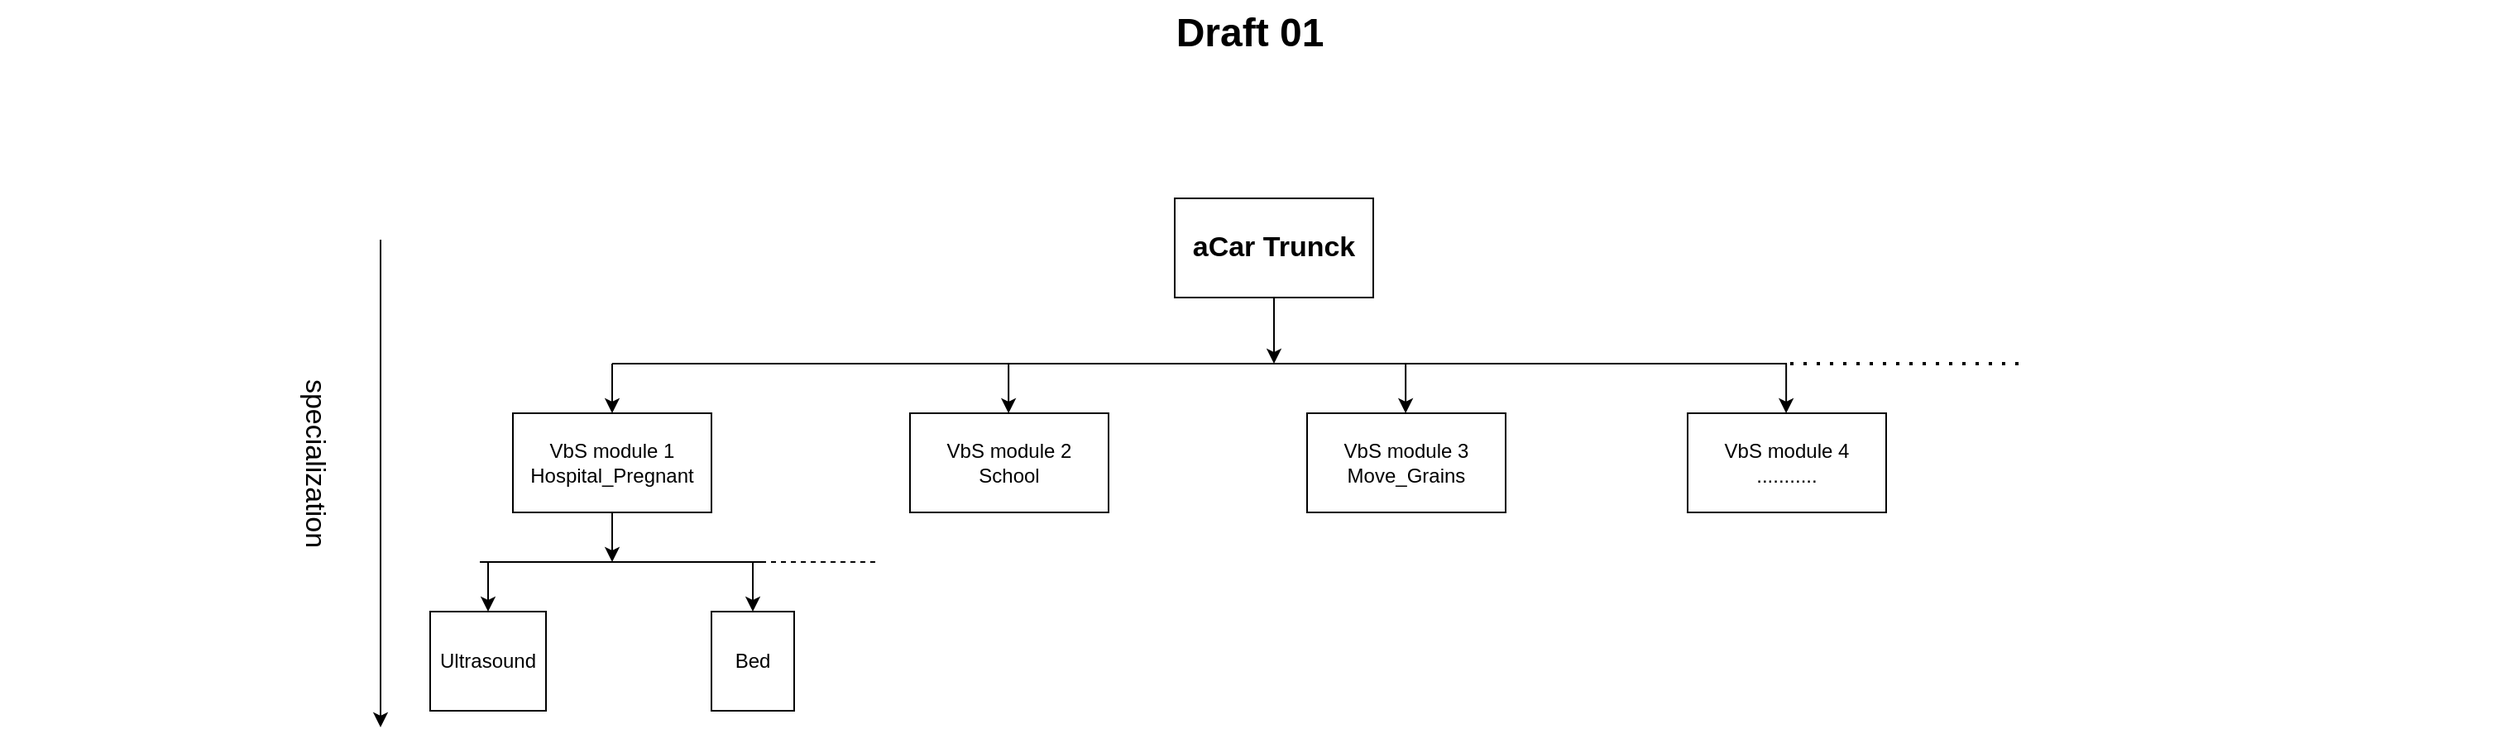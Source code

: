 <mxfile version="17.4.3" type="github" pages="3">
  <diagram name="General" id="929967ad-93f9-6ef4-fab6-5d389245f69c">
    <mxGraphModel dx="1038" dy="509" grid="1" gridSize="10" guides="1" tooltips="1" connect="1" arrows="1" fold="1" page="1" pageScale="1.5" pageWidth="1169" pageHeight="826" background="none" math="0" shadow="0">
      <root>
        <mxCell id="0" style=";html=1;" />
        <mxCell id="1" style=";html=1;" parent="0" />
        <mxCell id="1672d66443f91eb5-23" value="&lt;div&gt;Draft 01&lt;/div&gt;" style="text;strokeColor=none;fillColor=none;html=1;fontSize=24;fontStyle=1;verticalAlign=middle;align=center;" parent="1" vertex="1">
          <mxGeometry x="120" y="40" width="1510" height="40" as="geometry" />
        </mxCell>
        <mxCell id="fvpAQNT1NIFyqL6tFtzC-9" style="edgeStyle=orthogonalEdgeStyle;rounded=0;orthogonalLoop=1;jettySize=auto;html=1;fontSize=17;" parent="1" source="fvpAQNT1NIFyqL6tFtzC-3" edge="1">
          <mxGeometry relative="1" as="geometry">
            <mxPoint x="890" y="260" as="targetPoint" />
          </mxGeometry>
        </mxCell>
        <mxCell id="fvpAQNT1NIFyqL6tFtzC-3" value="&lt;b&gt;&lt;font style=&quot;font-size: 17px&quot;&gt;aCar&lt;/font&gt;&lt;font style=&quot;font-size: 17px&quot;&gt; Trunck&lt;/font&gt;&lt;/b&gt;" style="rounded=0;whiteSpace=wrap;html=1;" parent="1" vertex="1">
          <mxGeometry x="830" y="160" width="120" height="60" as="geometry" />
        </mxCell>
        <mxCell id="fvpAQNT1NIFyqL6tFtzC-10" style="edgeStyle=orthogonalEdgeStyle;rounded=0;orthogonalLoop=1;jettySize=auto;html=1;exitX=0.5;exitY=0;exitDx=0;exitDy=0;fontSize=17;strokeColor=none;" parent="1" source="fvpAQNT1NIFyqL6tFtzC-5" edge="1">
          <mxGeometry relative="1" as="geometry">
            <mxPoint x="489.609" y="260" as="targetPoint" />
          </mxGeometry>
        </mxCell>
        <mxCell id="fvpAQNT1NIFyqL6tFtzC-22" style="edgeStyle=orthogonalEdgeStyle;rounded=0;orthogonalLoop=1;jettySize=auto;html=1;exitX=0.5;exitY=1;exitDx=0;exitDy=0;fontSize=17;strokeColor=default;" parent="1" source="fvpAQNT1NIFyqL6tFtzC-5" edge="1">
          <mxGeometry relative="1" as="geometry">
            <mxPoint x="490" y="380" as="targetPoint" />
          </mxGeometry>
        </mxCell>
        <mxCell id="fvpAQNT1NIFyqL6tFtzC-5" value="&lt;div&gt;VbS module 1&lt;/div&gt;&lt;div&gt;Hospital_Pregnant&lt;br&gt;&lt;/div&gt;" style="rounded=0;whiteSpace=wrap;html=1;" parent="1" vertex="1">
          <mxGeometry x="430" y="290" width="120" height="60" as="geometry" />
        </mxCell>
        <mxCell id="fvpAQNT1NIFyqL6tFtzC-6" value="&lt;div&gt;VbS module 2&lt;br&gt;&lt;/div&gt;School" style="rounded=0;whiteSpace=wrap;html=1;" parent="1" vertex="1">
          <mxGeometry x="670" y="290" width="120" height="60" as="geometry" />
        </mxCell>
        <mxCell id="fvpAQNT1NIFyqL6tFtzC-7" value="&lt;div&gt;VbS module 3&lt;br&gt;&lt;/div&gt;Move_Grains" style="rounded=0;whiteSpace=wrap;html=1;" parent="1" vertex="1">
          <mxGeometry x="910" y="290" width="120" height="60" as="geometry" />
        </mxCell>
        <mxCell id="fvpAQNT1NIFyqL6tFtzC-12" value="" style="endArrow=none;html=1;rounded=0;fontSize=17;strokeColor=default;" parent="1" edge="1">
          <mxGeometry width="50" height="50" relative="1" as="geometry">
            <mxPoint x="490" y="260" as="sourcePoint" />
            <mxPoint x="1200" y="260" as="targetPoint" />
            <Array as="points">
              <mxPoint x="730" y="260" />
            </Array>
          </mxGeometry>
        </mxCell>
        <mxCell id="fvpAQNT1NIFyqL6tFtzC-14" value="" style="endArrow=classic;html=1;rounded=0;fontSize=17;strokeColor=default;entryX=0.5;entryY=0;entryDx=0;entryDy=0;" parent="1" target="fvpAQNT1NIFyqL6tFtzC-5" edge="1">
          <mxGeometry width="50" height="50" relative="1" as="geometry">
            <mxPoint x="490" y="260" as="sourcePoint" />
            <mxPoint x="810" y="280" as="targetPoint" />
          </mxGeometry>
        </mxCell>
        <mxCell id="fvpAQNT1NIFyqL6tFtzC-15" value="" style="endArrow=classic;html=1;rounded=0;fontSize=17;strokeColor=default;entryX=0.5;entryY=0;entryDx=0;entryDy=0;" parent="1" edge="1">
          <mxGeometry width="50" height="50" relative="1" as="geometry">
            <mxPoint x="729.57" y="260" as="sourcePoint" />
            <mxPoint x="729.57" y="290" as="targetPoint" />
          </mxGeometry>
        </mxCell>
        <mxCell id="fvpAQNT1NIFyqL6tFtzC-16" value="" style="endArrow=classic;html=1;rounded=0;fontSize=17;strokeColor=default;entryX=0.5;entryY=0;entryDx=0;entryDy=0;" parent="1" edge="1">
          <mxGeometry width="50" height="50" relative="1" as="geometry">
            <mxPoint x="969.57" y="260" as="sourcePoint" />
            <mxPoint x="969.57" y="290" as="targetPoint" />
          </mxGeometry>
        </mxCell>
        <mxCell id="fvpAQNT1NIFyqL6tFtzC-17" value="&lt;div&gt;VbS module 4&lt;br&gt;&lt;/div&gt;..........." style="rounded=0;whiteSpace=wrap;html=1;" parent="1" vertex="1">
          <mxGeometry x="1140" y="290" width="120" height="60" as="geometry" />
        </mxCell>
        <mxCell id="fvpAQNT1NIFyqL6tFtzC-18" value="" style="endArrow=classic;html=1;rounded=0;fontSize=17;strokeColor=default;entryX=0.5;entryY=0;entryDx=0;entryDy=0;" parent="1" edge="1">
          <mxGeometry width="50" height="50" relative="1" as="geometry">
            <mxPoint x="1199.57" y="260" as="sourcePoint" />
            <mxPoint x="1199.57" y="290" as="targetPoint" />
          </mxGeometry>
        </mxCell>
        <mxCell id="fvpAQNT1NIFyqL6tFtzC-19" value="" style="endArrow=none;dashed=1;html=1;dashPattern=1 3;strokeWidth=2;rounded=0;fontSize=17;" parent="1" edge="1">
          <mxGeometry width="50" height="50" relative="1" as="geometry">
            <mxPoint x="1340" y="260" as="sourcePoint" />
            <mxPoint x="1200" y="260" as="targetPoint" />
          </mxGeometry>
        </mxCell>
        <mxCell id="fvpAQNT1NIFyqL6tFtzC-20" value="" style="endArrow=classic;html=1;rounded=0;fontSize=17;strokeColor=default;" parent="1" edge="1">
          <mxGeometry width="50" height="50" relative="1" as="geometry">
            <mxPoint x="350" y="185" as="sourcePoint" />
            <mxPoint x="350" y="480" as="targetPoint" />
          </mxGeometry>
        </mxCell>
        <mxCell id="fvpAQNT1NIFyqL6tFtzC-21" value="specialization" style="text;html=1;align=center;verticalAlign=middle;resizable=0;points=[];autosize=1;strokeColor=none;fillColor=none;fontSize=17;rotation=90;" parent="1" vertex="1">
          <mxGeometry x="260" y="305" width="100" height="30" as="geometry" />
        </mxCell>
        <mxCell id="fvpAQNT1NIFyqL6tFtzC-23" value="Ultrasound" style="rounded=0;whiteSpace=wrap;html=1;" parent="1" vertex="1">
          <mxGeometry x="380" y="410" width="70" height="60" as="geometry" />
        </mxCell>
        <mxCell id="fvpAQNT1NIFyqL6tFtzC-24" value="&lt;div&gt;Bed&lt;/div&gt;" style="rounded=0;whiteSpace=wrap;html=1;" parent="1" vertex="1">
          <mxGeometry x="550" y="410" width="50" height="60" as="geometry" />
        </mxCell>
        <mxCell id="fvpAQNT1NIFyqL6tFtzC-25" value="" style="endArrow=none;html=1;rounded=0;fontSize=17;strokeColor=default;" parent="1" edge="1">
          <mxGeometry width="50" height="50" relative="1" as="geometry">
            <mxPoint x="410" y="380" as="sourcePoint" />
            <mxPoint x="580" y="380" as="targetPoint" />
          </mxGeometry>
        </mxCell>
        <mxCell id="fvpAQNT1NIFyqL6tFtzC-26" value="" style="endArrow=classic;html=1;rounded=0;fontSize=17;strokeColor=default;entryX=0.5;entryY=0;entryDx=0;entryDy=0;" parent="1" target="fvpAQNT1NIFyqL6tFtzC-24" edge="1">
          <mxGeometry width="50" height="50" relative="1" as="geometry">
            <mxPoint x="575" y="380" as="sourcePoint" />
            <mxPoint x="630" y="370" as="targetPoint" />
          </mxGeometry>
        </mxCell>
        <mxCell id="fvpAQNT1NIFyqL6tFtzC-27" value="" style="endArrow=none;dashed=1;html=1;rounded=0;fontSize=17;strokeColor=default;" parent="1" edge="1">
          <mxGeometry width="50" height="50" relative="1" as="geometry">
            <mxPoint x="580" y="380" as="sourcePoint" />
            <mxPoint x="650" y="380" as="targetPoint" />
          </mxGeometry>
        </mxCell>
        <mxCell id="fvpAQNT1NIFyqL6tFtzC-28" value="" style="endArrow=classic;html=1;rounded=0;fontSize=17;strokeColor=default;entryX=0.5;entryY=0;entryDx=0;entryDy=0;" parent="1" target="fvpAQNT1NIFyqL6tFtzC-23" edge="1">
          <mxGeometry width="50" height="50" relative="1" as="geometry">
            <mxPoint x="415" y="380" as="sourcePoint" />
            <mxPoint x="414.66" y="390" as="targetPoint" />
          </mxGeometry>
        </mxCell>
      </root>
    </mxGraphModel>
  </diagram>
  <diagram id="tjdyI6w0hLFioTKMTBFz" name="UML">
    <mxGraphModel dx="830" dy="407" grid="1" gridSize="10" guides="1" tooltips="1" connect="1" arrows="1" fold="1" page="1" pageScale="1" pageWidth="2339" pageHeight="3300" math="0" shadow="0">
      <root>
        <mxCell id="0" />
        <mxCell id="1" parent="0" />
        <mxCell id="ymkZttFPiQcAVLi8c05M-2" style="edgeStyle=orthogonalEdgeStyle;rounded=0;orthogonalLoop=1;jettySize=auto;html=1;fontSize=17;" parent="1" source="ymkZttFPiQcAVLi8c05M-1" edge="1">
          <mxGeometry relative="1" as="geometry">
            <mxPoint x="630" y="150" as="targetPoint" />
          </mxGeometry>
        </mxCell>
        <mxCell id="ymkZttFPiQcAVLi8c05M-1" value="&lt;b&gt;&lt;font style=&quot;font-size: 17px&quot;&gt;Start&lt;/font&gt;&lt;/b&gt;" style="ellipse;whiteSpace=wrap;html=1;" parent="1" vertex="1">
          <mxGeometry x="580" y="30" width="100" height="80" as="geometry" />
        </mxCell>
        <mxCell id="BLPmgUg1dD0FdtuLCdOj-2" style="edgeStyle=orthogonalEdgeStyle;rounded=0;orthogonalLoop=1;jettySize=auto;html=1;fontSize=17;" parent="1" source="BLPmgUg1dD0FdtuLCdOj-1" edge="1">
          <mxGeometry relative="1" as="geometry">
            <mxPoint x="630" y="260" as="targetPoint" />
          </mxGeometry>
        </mxCell>
        <mxCell id="BLPmgUg1dD0FdtuLCdOj-1" value="&lt;div&gt;Check Vehicle Model&lt;/div&gt;" style="shape=parallelogram;perimeter=parallelogramPerimeter;whiteSpace=wrap;html=1;fixedSize=1;fontSize=17;" parent="1" vertex="1">
          <mxGeometry x="500" y="150" width="260" height="60" as="geometry" />
        </mxCell>
        <mxCell id="BLPmgUg1dD0FdtuLCdOj-4" style="edgeStyle=orthogonalEdgeStyle;rounded=0;orthogonalLoop=1;jettySize=auto;html=1;fontSize=17;" parent="1" source="BLPmgUg1dD0FdtuLCdOj-3" edge="1">
          <mxGeometry relative="1" as="geometry">
            <mxPoint x="630" y="470" as="targetPoint" />
          </mxGeometry>
        </mxCell>
        <mxCell id="BLPmgUg1dD0FdtuLCdOj-3" value="&lt;div&gt;Generate specs&lt;/div&gt;&lt;div&gt;&lt;br&gt;&lt;/div&gt;&lt;div&gt;e.g. Maximum height can be handled&lt;/div&gt;&lt;div&gt;&lt;div&gt;Dim. of the Trunk&lt;/div&gt;&lt;/div&gt;&lt;div&gt;Car weight&lt;/div&gt;&lt;div&gt;Battery performance curve (RPM / Torque)&lt;/div&gt;" style="rounded=0;whiteSpace=wrap;html=1;fontSize=17;" parent="1" vertex="1">
          <mxGeometry x="505" y="260" width="250" height="160" as="geometry" />
        </mxCell>
        <mxCell id="BLPmgUg1dD0FdtuLCdOj-7" style="edgeStyle=orthogonalEdgeStyle;rounded=0;orthogonalLoop=1;jettySize=auto;html=1;fontSize=17;" parent="1" source="BLPmgUg1dD0FdtuLCdOj-6" edge="1">
          <mxGeometry relative="1" as="geometry">
            <mxPoint x="630" y="580" as="targetPoint" />
          </mxGeometry>
        </mxCell>
        <mxCell id="BLPmgUg1dD0FdtuLCdOj-6" value="Select from VbS modules Database" style="shape=parallelogram;perimeter=parallelogramPerimeter;whiteSpace=wrap;html=1;fixedSize=1;fontSize=17;" parent="1" vertex="1">
          <mxGeometry x="523.75" y="470" width="212.5" height="60" as="geometry" />
        </mxCell>
        <mxCell id="FvmzdZviCj6tdNA3zdi5-5" style="edgeStyle=orthogonalEdgeStyle;rounded=0;orthogonalLoop=1;jettySize=auto;html=1;exitX=0.5;exitY=1;exitDx=0;exitDy=0;" edge="1" parent="1" source="BLPmgUg1dD0FdtuLCdOj-8">
          <mxGeometry relative="1" as="geometry">
            <mxPoint x="630" y="680" as="targetPoint" />
          </mxGeometry>
        </mxCell>
        <mxCell id="BLPmgUg1dD0FdtuLCdOj-8" value="&lt;div&gt;&lt;font color=&quot;#FF3333&quot;&gt;Calculate the total weight (compare to battery performance)&lt;br&gt;&lt;/font&gt;&lt;/div&gt;&lt;div&gt;&lt;font color=&quot;#FF3333&quot;&gt;&amp;amp; Largest dim. ?&lt;br&gt;&lt;/font&gt;&lt;/div&gt;" style="rounded=0;whiteSpace=wrap;html=1;fontSize=17;" parent="1" vertex="1">
          <mxGeometry x="495" y="580" width="270" height="60" as="geometry" />
        </mxCell>
        <mxCell id="FvmzdZviCj6tdNA3zdi5-1" value="" style="endArrow=none;dashed=1;html=1;rounded=0;" edge="1" parent="1">
          <mxGeometry width="50" height="50" relative="1" as="geometry">
            <mxPoint x="200" y="840" as="sourcePoint" />
            <mxPoint x="1080" y="840" as="targetPoint" />
          </mxGeometry>
        </mxCell>
        <mxCell id="FvmzdZviCj6tdNA3zdi5-2" value="" style="endArrow=none;dashed=1;html=1;rounded=0;" edge="1" parent="1">
          <mxGeometry width="50" height="50" relative="1" as="geometry">
            <mxPoint x="1080" y="1830" as="sourcePoint" />
            <mxPoint x="1080" y="840" as="targetPoint" />
          </mxGeometry>
        </mxCell>
        <mxCell id="FvmzdZviCj6tdNA3zdi5-3" value="" style="endArrow=none;dashed=1;html=1;rounded=0;" edge="1" parent="1">
          <mxGeometry width="50" height="50" relative="1" as="geometry">
            <mxPoint x="198" y="1820" as="sourcePoint" />
            <mxPoint x="1078" y="1820" as="targetPoint" />
          </mxGeometry>
        </mxCell>
        <mxCell id="FvmzdZviCj6tdNA3zdi5-4" value="" style="endArrow=none;dashed=1;html=1;rounded=0;" edge="1" parent="1">
          <mxGeometry width="50" height="50" relative="1" as="geometry">
            <mxPoint x="200" y="1820" as="sourcePoint" />
            <mxPoint x="200" y="840" as="targetPoint" />
          </mxGeometry>
        </mxCell>
        <mxCell id="5P1F-jVKBJmz6E3As6xX-11" style="edgeStyle=orthogonalEdgeStyle;rounded=0;orthogonalLoop=1;jettySize=auto;html=1;fontSize=15;fontColor=#FF3333;" edge="1" parent="1" source="GwWraAQLC3I3wMDbU-9T-2">
          <mxGeometry relative="1" as="geometry">
            <mxPoint x="630" y="1000" as="targetPoint" />
          </mxGeometry>
        </mxCell>
        <mxCell id="GwWraAQLC3I3wMDbU-9T-2" value="Find the common components among all modules (if possible)" style="rounded=0;whiteSpace=wrap;html=1;fontSize=17;" vertex="1" parent="1">
          <mxGeometry x="495" y="870" width="270" height="60" as="geometry" />
        </mxCell>
        <mxCell id="5P1F-jVKBJmz6E3As6xX-2" style="edgeStyle=orthogonalEdgeStyle;rounded=0;orthogonalLoop=1;jettySize=auto;html=1;fontSize=15;fontColor=#FF3333;" edge="1" parent="1" source="5P1F-jVKBJmz6E3As6xX-1" target="GwWraAQLC3I3wMDbU-9T-2">
          <mxGeometry relative="1" as="geometry" />
        </mxCell>
        <mxCell id="5P1F-jVKBJmz6E3As6xX-6" style="edgeStyle=orthogonalEdgeStyle;rounded=0;orthogonalLoop=1;jettySize=auto;html=1;fontSize=15;fontColor=#FF3333;" edge="1" parent="1" source="5P1F-jVKBJmz6E3As6xX-1" target="BLPmgUg1dD0FdtuLCdOj-6">
          <mxGeometry relative="1" as="geometry">
            <mxPoint x="870" y="520" as="targetPoint" />
            <Array as="points">
              <mxPoint x="850" y="750" />
              <mxPoint x="850" y="500" />
            </Array>
          </mxGeometry>
        </mxCell>
        <mxCell id="5P1F-jVKBJmz6E3As6xX-1" value="&lt;font style=&quot;font-size: 15px&quot;&gt;Within design limit?&lt;/font&gt;" style="rhombus;whiteSpace=wrap;html=1;fontColor=#FF3333;" vertex="1" parent="1">
          <mxGeometry x="550" y="680" width="160" height="140" as="geometry" />
        </mxCell>
        <mxCell id="5P1F-jVKBJmz6E3As6xX-7" value="No" style="text;html=1;align=center;verticalAlign=middle;resizable=0;points=[];autosize=1;strokeColor=none;fillColor=none;fontSize=15;fontColor=#FF3333;" vertex="1" parent="1">
          <mxGeometry x="710" y="730" width="30" height="20" as="geometry" />
        </mxCell>
        <mxCell id="5P1F-jVKBJmz6E3As6xX-8" value="Reselect" style="text;html=1;align=center;verticalAlign=middle;resizable=0;points=[];autosize=1;strokeColor=none;fillColor=none;fontSize=15;fontColor=#FF3333;" vertex="1" parent="1">
          <mxGeometry x="785" y="480" width="60" height="20" as="geometry" />
        </mxCell>
        <mxCell id="5P1F-jVKBJmz6E3As6xX-9" value="Yes" style="text;html=1;align=center;verticalAlign=middle;resizable=0;points=[];autosize=1;strokeColor=none;fillColor=none;fontSize=15;fontColor=#FF3333;" vertex="1" parent="1">
          <mxGeometry x="640" y="820" width="40" height="20" as="geometry" />
        </mxCell>
        <mxCell id="5P1F-jVKBJmz6E3As6xX-12" value="" style="rounded=0;whiteSpace=wrap;html=1;fontSize=15;fontColor=#FF3333;" vertex="1" parent="1">
          <mxGeometry x="495" y="1000" width="270" height="60" as="geometry" />
        </mxCell>
      </root>
    </mxGraphModel>
  </diagram>
  <diagram id="rjClvxTZDQUNRr1vejGJ" name="Optimization Algorithm">
    <mxGraphModel dx="1038" dy="509" grid="1" gridSize="10" guides="1" tooltips="1" connect="1" arrows="1" fold="1" page="1" pageScale="1" pageWidth="1654" pageHeight="1169" math="0" shadow="0">
      <root>
        <mxCell id="0" />
        <mxCell id="1" parent="0" />
        <mxCell id="S8AWVA7TtjHDBbPfj8Qo-3" value="Individual" style="swimlane;fontStyle=1;align=center;verticalAlign=top;childLayout=stackLayout;horizontal=1;startSize=26;horizontalStack=0;resizeParent=1;resizeParentMax=0;resizeLast=0;collapsible=1;marginBottom=0;fontSize=17;" parent="1" vertex="1">
          <mxGeometry x="200" y="90" width="170" height="192" as="geometry" />
        </mxCell>
        <mxCell id="S8AWVA7TtjHDBbPfj8Qo-4" value="." style="text;strokeColor=none;fillColor=none;align=left;verticalAlign=top;spacingLeft=4;spacingRight=4;overflow=hidden;rotatable=0;points=[[0,0.5],[1,0.5]];portConstraint=eastwest;fontSize=17;" parent="S8AWVA7TtjHDBbPfj8Qo-3" vertex="1">
          <mxGeometry y="26" width="170" height="24" as="geometry" />
        </mxCell>
        <mxCell id="S8AWVA7TtjHDBbPfj8Qo-5" value="" style="line;strokeWidth=1;fillColor=none;align=left;verticalAlign=middle;spacingTop=-1;spacingLeft=3;spacingRight=3;rotatable=0;labelPosition=right;points=[];portConstraint=eastwest;fontSize=17;" parent="S8AWVA7TtjHDBbPfj8Qo-3" vertex="1">
          <mxGeometry y="50" width="170" height="8" as="geometry" />
        </mxCell>
        <mxCell id="S8AWVA7TtjHDBbPfj8Qo-6" value="Individual()&#xa;getFitness() : double&#xa;evaluate() : double&#xa;isIdeal(): boolean&#xa;compareTo() : int&#xa;clone() L Individual&#xa; " style="text;strokeColor=none;fillColor=none;align=left;verticalAlign=top;spacingLeft=4;spacingRight=4;overflow=hidden;rotatable=0;points=[[0,0.5],[1,0.5]];portConstraint=eastwest;fontSize=17;" parent="S8AWVA7TtjHDBbPfj8Qo-3" vertex="1">
          <mxGeometry y="58" width="170" height="134" as="geometry" />
        </mxCell>
        <mxCell id="S8AWVA7TtjHDBbPfj8Qo-15" style="edgeStyle=orthogonalEdgeStyle;rounded=0;orthogonalLoop=1;jettySize=auto;html=1;entryX=0.5;entryY=1;entryDx=0;entryDy=0;entryPerimeter=0;fontSize=17;" parent="1" source="S8AWVA7TtjHDBbPfj8Qo-11" target="S8AWVA7TtjHDBbPfj8Qo-6" edge="1">
          <mxGeometry relative="1" as="geometry" />
        </mxCell>
        <mxCell id="S8AWVA7TtjHDBbPfj8Qo-11" value="SubsetSumIndividual" style="swimlane;fontStyle=1;align=center;verticalAlign=top;childLayout=stackLayout;horizontal=1;startSize=26;horizontalStack=0;resizeParent=1;resizeParentMax=0;resizeLast=0;collapsible=1;marginBottom=0;fontSize=17;" parent="1" vertex="1">
          <mxGeometry x="125" y="340" width="320" height="192" as="geometry" />
        </mxCell>
        <mxCell id="S8AWVA7TtjHDBbPfj8Qo-12" value="." style="text;strokeColor=none;fillColor=none;align=left;verticalAlign=top;spacingLeft=4;spacingRight=4;overflow=hidden;rotatable=0;points=[[0,0.5],[1,0.5]];portConstraint=eastwest;fontSize=17;" parent="S8AWVA7TtjHDBbPfj8Qo-11" vertex="1">
          <mxGeometry y="26" width="320" height="24" as="geometry" />
        </mxCell>
        <mxCell id="S8AWVA7TtjHDBbPfj8Qo-13" value="" style="line;strokeWidth=1;fillColor=none;align=left;verticalAlign=middle;spacingTop=-1;spacingLeft=3;spacingRight=3;rotatable=0;labelPosition=right;points=[];portConstraint=eastwest;fontSize=17;" parent="S8AWVA7TtjHDBbPfj8Qo-11" vertex="1">
          <mxGeometry y="50" width="320" height="8" as="geometry" />
        </mxCell>
        <mxCell id="S8AWVA7TtjHDBbPfj8Qo-14" value="SubsetSumIndividual(values : int[],sum : int)&#xa;&#xa;clone() : SubsetSumIndividualevaluate() : double&#xa;mutate() : Individual&#xa;crossover(other : Individual) : Individual&#xa;toString() : toString&#xa;" style="text;strokeColor=none;fillColor=none;align=left;verticalAlign=top;spacingLeft=4;spacingRight=4;overflow=hidden;rotatable=0;points=[[0,0.5],[1,0.5]];portConstraint=eastwest;fontSize=17;" parent="S8AWVA7TtjHDBbPfj8Qo-11" vertex="1">
          <mxGeometry y="58" width="320" height="134" as="geometry" />
        </mxCell>
        <mxCell id="4BdKqrBw1-vRmD4gOcu4-1" value="Evolution" style="swimlane;fontStyle=1;align=center;verticalAlign=top;childLayout=stackLayout;horizontal=1;startSize=26;horizontalStack=0;resizeParent=1;resizeParentMax=0;resizeLast=0;collapsible=1;marginBottom=0;fontSize=17;" parent="1" vertex="1">
          <mxGeometry x="95" y="700" width="380" height="130" as="geometry" />
        </mxCell>
        <mxCell id="4BdKqrBw1-vRmD4gOcu4-2" value="." style="text;strokeColor=none;fillColor=none;align=left;verticalAlign=top;spacingLeft=4;spacingRight=4;overflow=hidden;rotatable=0;points=[[0,0.5],[1,0.5]];portConstraint=eastwest;fontSize=17;" parent="4BdKqrBw1-vRmD4gOcu4-1" vertex="1">
          <mxGeometry y="26" width="380" height="24" as="geometry" />
        </mxCell>
        <mxCell id="4BdKqrBw1-vRmD4gOcu4-3" value="" style="line;strokeWidth=1;fillColor=none;align=left;verticalAlign=middle;spacingTop=-1;spacingLeft=3;spacingRight=3;rotatable=0;labelPosition=right;points=[];portConstraint=eastwest;fontSize=17;" parent="4BdKqrBw1-vRmD4gOcu4-1" vertex="1">
          <mxGeometry y="50" width="380" height="8" as="geometry" />
        </mxCell>
        <mxCell id="4BdKqrBw1-vRmD4gOcu4-4" value="Evolution(Population : Population,maxGeneration : int)&#xa;getBest() : Individual&#xa;evolve() : void" style="text;strokeColor=none;fillColor=none;align=left;verticalAlign=top;spacingLeft=4;spacingRight=4;overflow=hidden;rotatable=0;points=[[0,0.5],[1,0.5]];portConstraint=eastwest;fontSize=17;" parent="4BdKqrBw1-vRmD4gOcu4-1" vertex="1">
          <mxGeometry y="58" width="380" height="72" as="geometry" />
        </mxCell>
        <mxCell id="B-E20jQY4DjkDkfLkcDR-5" style="edgeStyle=orthogonalEdgeStyle;rounded=0;orthogonalLoop=1;jettySize=auto;html=1;entryX=0.5;entryY=1;entryDx=0;entryDy=0;" edge="1" parent="1" source="4BdKqrBw1-vRmD4gOcu4-5" target="4BdKqrBw1-vRmD4gOcu4-1">
          <mxGeometry relative="1" as="geometry" />
        </mxCell>
        <mxCell id="4BdKqrBw1-vRmD4gOcu4-5" value="SubsetSumEvolution" style="swimlane;fontStyle=1;align=center;verticalAlign=top;childLayout=stackLayout;horizontal=1;startSize=26;horizontalStack=0;resizeParent=1;resizeParentMax=0;resizeLast=0;collapsible=1;marginBottom=0;fontSize=17;" parent="1" vertex="1">
          <mxGeometry x="95" y="880" width="380" height="130" as="geometry" />
        </mxCell>
        <mxCell id="4BdKqrBw1-vRmD4gOcu4-6" value="." style="text;strokeColor=none;fillColor=none;align=left;verticalAlign=top;spacingLeft=4;spacingRight=4;overflow=hidden;rotatable=0;points=[[0,0.5],[1,0.5]];portConstraint=eastwest;fontSize=17;" parent="4BdKqrBw1-vRmD4gOcu4-5" vertex="1">
          <mxGeometry y="26" width="380" height="24" as="geometry" />
        </mxCell>
        <mxCell id="4BdKqrBw1-vRmD4gOcu4-7" value="" style="line;strokeWidth=1;fillColor=none;align=left;verticalAlign=middle;spacingTop=-1;spacingLeft=3;spacingRight=3;rotatable=0;labelPosition=right;points=[];portConstraint=eastwest;fontSize=17;" parent="4BdKqrBw1-vRmD4gOcu4-5" vertex="1">
          <mxGeometry y="50" width="380" height="8" as="geometry" />
        </mxCell>
        <mxCell id="4BdKqrBw1-vRmD4gOcu4-8" value="SubsetSumEvolution" style="text;strokeColor=none;fillColor=none;align=left;verticalAlign=top;spacingLeft=4;spacingRight=4;overflow=hidden;rotatable=0;points=[[0,0.5],[1,0.5]];portConstraint=eastwest;fontSize=17;" parent="4BdKqrBw1-vRmD4gOcu4-5" vertex="1">
          <mxGeometry y="58" width="380" height="72" as="geometry" />
        </mxCell>
        <mxCell id="B-E20jQY4DjkDkfLkcDR-1" value="Population" style="swimlane;fontStyle=1;align=center;verticalAlign=top;childLayout=stackLayout;horizontal=1;startSize=26;horizontalStack=0;resizeParent=1;resizeParentMax=0;resizeLast=0;collapsible=1;marginBottom=0;fontSize=17;" vertex="1" parent="1">
          <mxGeometry x="95" y="550" width="380" height="130" as="geometry" />
        </mxCell>
        <mxCell id="B-E20jQY4DjkDkfLkcDR-2" value="." style="text;strokeColor=none;fillColor=none;align=left;verticalAlign=top;spacingLeft=4;spacingRight=4;overflow=hidden;rotatable=0;points=[[0,0.5],[1,0.5]];portConstraint=eastwest;fontSize=17;" vertex="1" parent="B-E20jQY4DjkDkfLkcDR-1">
          <mxGeometry y="26" width="380" height="24" as="geometry" />
        </mxCell>
        <mxCell id="B-E20jQY4DjkDkfLkcDR-3" value="" style="line;strokeWidth=1;fillColor=none;align=left;verticalAlign=middle;spacingTop=-1;spacingLeft=3;spacingRight=3;rotatable=0;labelPosition=right;points=[];portConstraint=eastwest;fontSize=17;" vertex="1" parent="B-E20jQY4DjkDkfLkcDR-1">
          <mxGeometry y="50" width="380" height="8" as="geometry" />
        </mxCell>
        <mxCell id="B-E20jQY4DjkDkfLkcDR-4" value="Population(size : int,          selection : Selection)&#xa;getBest() : Individual&#xa;nextGeneration() : void&#xa;" style="text;strokeColor=none;fillColor=none;align=left;verticalAlign=top;spacingLeft=4;spacingRight=4;overflow=hidden;rotatable=0;points=[[0,0.5],[1,0.5]];portConstraint=eastwest;fontSize=17;" vertex="1" parent="B-E20jQY4DjkDkfLkcDR-1">
          <mxGeometry y="58" width="380" height="72" as="geometry" />
        </mxCell>
        <mxCell id="B-E20jQY4DjkDkfLkcDR-6" value="VbS modules" style="swimlane;fontStyle=1;align=center;verticalAlign=top;childLayout=stackLayout;horizontal=1;startSize=26;horizontalStack=0;resizeParent=1;resizeParentMax=0;resizeLast=0;collapsible=1;marginBottom=0;fontSize=17;" vertex="1" parent="1">
          <mxGeometry x="750" y="550" width="260" height="110" as="geometry" />
        </mxCell>
        <mxCell id="B-E20jQY4DjkDkfLkcDR-7" value="." style="text;strokeColor=none;fillColor=none;align=left;verticalAlign=top;spacingLeft=4;spacingRight=4;overflow=hidden;rotatable=0;points=[[0,0.5],[1,0.5]];portConstraint=eastwest;fontSize=17;" vertex="1" parent="B-E20jQY4DjkDkfLkcDR-6">
          <mxGeometry y="26" width="260" height="24" as="geometry" />
        </mxCell>
        <mxCell id="B-E20jQY4DjkDkfLkcDR-8" value="" style="line;strokeWidth=1;fillColor=none;align=left;verticalAlign=middle;spacingTop=-1;spacingLeft=3;spacingRight=3;rotatable=0;labelPosition=right;points=[];portConstraint=eastwest;fontSize=17;" vertex="1" parent="B-E20jQY4DjkDkfLkcDR-6">
          <mxGeometry y="50" width="260" height="8" as="geometry" />
        </mxCell>
        <mxCell id="B-E20jQY4DjkDkfLkcDR-9" value="VbSmodule()" style="text;strokeColor=none;fillColor=none;align=left;verticalAlign=top;spacingLeft=4;spacingRight=4;overflow=hidden;rotatable=0;points=[[0,0.5],[1,0.5]];portConstraint=eastwest;fontSize=17;" vertex="1" parent="B-E20jQY4DjkDkfLkcDR-6">
          <mxGeometry y="58" width="260" height="52" as="geometry" />
        </mxCell>
        <mxCell id="B-E20jQY4DjkDkfLkcDR-10" value="Main GUI" style="swimlane;fontStyle=1;align=center;verticalAlign=top;childLayout=stackLayout;horizontal=1;startSize=26;horizontalStack=0;resizeParent=1;resizeParentMax=0;resizeLast=0;collapsible=1;marginBottom=0;fontSize=17;" vertex="1" parent="1">
          <mxGeometry x="750" y="370" width="260" height="110" as="geometry" />
        </mxCell>
        <mxCell id="B-E20jQY4DjkDkfLkcDR-11" value="Selection" style="text;strokeColor=none;fillColor=none;align=left;verticalAlign=top;spacingLeft=4;spacingRight=4;overflow=hidden;rotatable=0;points=[[0,0.5],[1,0.5]];portConstraint=eastwest;fontSize=17;" vertex="1" parent="B-E20jQY4DjkDkfLkcDR-10">
          <mxGeometry y="26" width="260" height="24" as="geometry" />
        </mxCell>
        <mxCell id="B-E20jQY4DjkDkfLkcDR-12" value="" style="line;strokeWidth=1;fillColor=none;align=left;verticalAlign=middle;spacingTop=-1;spacingLeft=3;spacingRight=3;rotatable=0;labelPosition=right;points=[];portConstraint=eastwest;fontSize=17;" vertex="1" parent="B-E20jQY4DjkDkfLkcDR-10">
          <mxGeometry y="50" width="260" height="8" as="geometry" />
        </mxCell>
        <mxCell id="B-E20jQY4DjkDkfLkcDR-13" value="reproduce(pop : Individual[]) : Individual" style="text;strokeColor=none;fillColor=none;align=left;verticalAlign=top;spacingLeft=4;spacingRight=4;overflow=hidden;rotatable=0;points=[[0,0.5],[1,0.5]];portConstraint=eastwest;fontSize=17;" vertex="1" parent="B-E20jQY4DjkDkfLkcDR-10">
          <mxGeometry y="58" width="260" height="52" as="geometry" />
        </mxCell>
      </root>
    </mxGraphModel>
  </diagram>
</mxfile>
